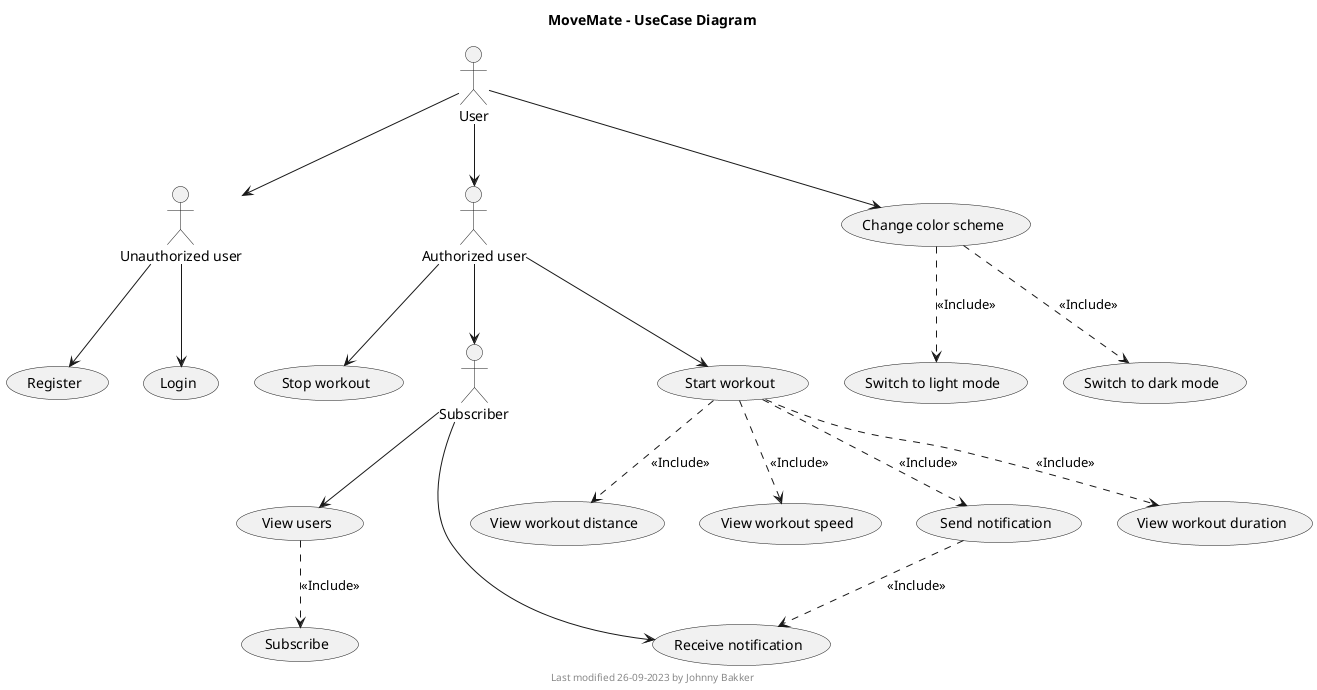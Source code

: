 @startuml MoveMate - UseCase Diagram

	title MoveMate - UseCase Diagram
	footer Last modified 26-09-2023 by Johnny Bakker



	"Unauthorized user" as u1
	u1 --> (Login)
	u1 --> (Register)

	"Authorized user" as u2
	u2 --> (Start workout)
	u2 --> (Stop workout)
	(Start workout) ..> (Send notification) : <<Include>>
	(Start workout) ..> (View workout duration) : <<Include>>
	(Start workout) ..> (View workout distance) : <<Include>>
	(Start workout) ..> (View workout speed) : <<Include>>

	"Subscriber" as u3
	u3 --> (View users)
	(View users) ..> (Subscribe) : <<Include>>
	(Send notification) ..> (Receive notification) : <<Include>>
	u3 --> (Receive notification)

	u2 --> u3	
	User --> u1 
	User --> u2

	User --> (Change color scheme)
	(Change color scheme) ..> (Switch to dark mode) : <<Include>>
	(Change color scheme) ..> (Switch to light mode) : <<Include>>

@enduml